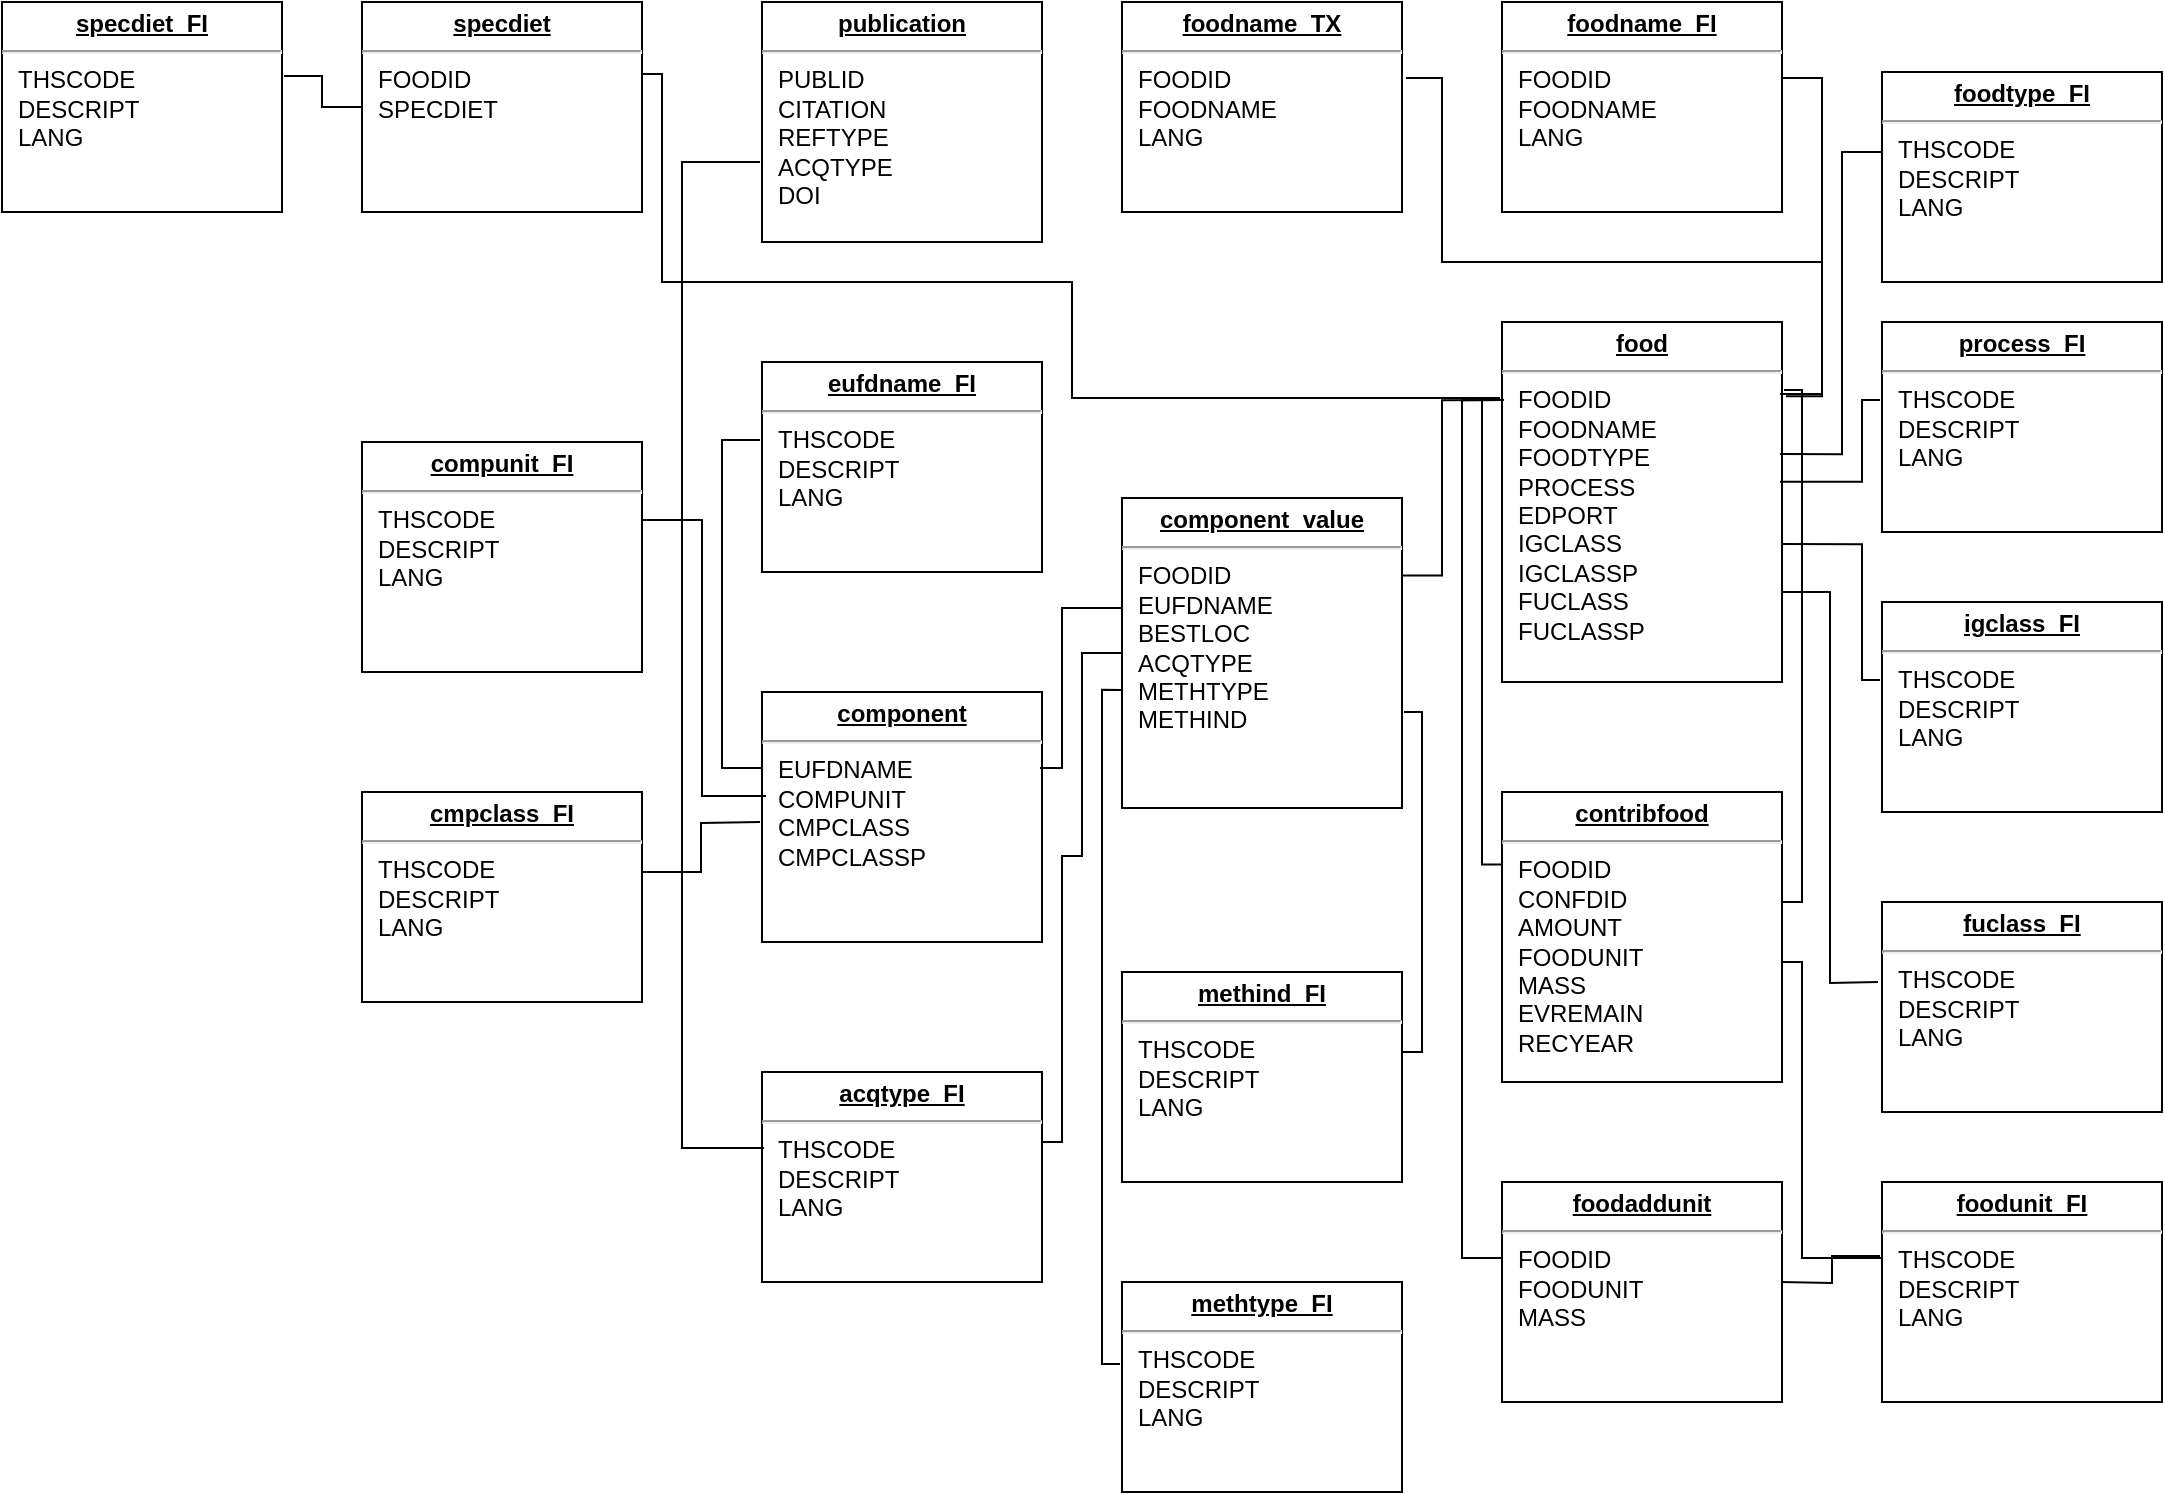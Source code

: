 <mxfile version="14.6.9" type="device"><diagram name="Page-1" id="a7904f86-f2b4-8e86-fa97-74104820619b"><mxGraphModel dx="2202" dy="586" grid="1" gridSize="10" guides="1" tooltips="1" connect="1" arrows="1" fold="1" page="1" pageScale="1" pageWidth="1100" pageHeight="850" background="none" math="0" shadow="0"><root><mxCell id="0"/><mxCell id="1" parent="0"/><mxCell id="24794b860abc3c2d-36" style="edgeStyle=orthogonalEdgeStyle;rounded=0;html=1;exitX=1;exitY=0.217;entryX=0;entryY=0.5;labelBackgroundColor=none;endArrow=none;endFill=0;endSize=8;fontFamily=Verdana;fontSize=12;align=left;entryDx=0;entryDy=0;exitDx=0;exitDy=0;exitPerimeter=0;" parent="1" source="24794b860abc3c2d-1" target="24794b860abc3c2d-18" edge="1"><mxGeometry relative="1" as="geometry"><Array as="points"><mxPoint x="180" y="670"/><mxPoint x="190" y="670"/><mxPoint x="190" y="527"/><mxPoint x="200" y="527"/><mxPoint x="200" y="426"/></Array></mxGeometry></mxCell><mxCell id="24794b860abc3c2d-1" value="&lt;p style=&quot;margin: 0px ; margin-top: 4px ; text-align: center ; text-decoration: underline&quot;&gt;&lt;b&gt;acqtype_FI&lt;/b&gt;&lt;/p&gt;&lt;hr&gt;&lt;p style=&quot;margin: 0px ; margin-left: 8px&quot;&gt;THSCODE&lt;/p&gt;&lt;p style=&quot;margin: 0px ; margin-left: 8px&quot;&gt;DESCRIPT&lt;/p&gt;&lt;p style=&quot;margin: 0px ; margin-left: 8px&quot;&gt;LANG&lt;/p&gt;" style="verticalAlign=top;align=left;overflow=fill;fontSize=12;fontFamily=Helvetica;html=1;rounded=0;shadow=0;comic=0;labelBackgroundColor=none;strokeWidth=1" parent="1" vertex="1"><mxGeometry x="40" y="635" width="140" height="105" as="geometry"/></mxCell><mxCell id="24794b860abc3c2d-39" style="edgeStyle=orthogonalEdgeStyle;rounded=0;html=1;exitX=0;exitY=0.619;entryX=-0.007;entryY=0.39;labelBackgroundColor=none;endArrow=none;endFill=0;endSize=8;fontFamily=Verdana;fontSize=12;align=left;entryDx=0;entryDy=0;entryPerimeter=0;exitDx=0;exitDy=0;exitPerimeter=0;" parent="1" source="24794b860abc3c2d-18" target="24794b860abc3c2d-17" edge="1"><mxGeometry relative="1" as="geometry"><Array as="points"><mxPoint x="210" y="444"/><mxPoint x="210" y="781"/></Array></mxGeometry></mxCell><mxCell id="24794b860abc3c2d-16" value="&lt;p style=&quot;margin: 0px ; margin-top: 4px ; text-align: center ; text-decoration: underline&quot;&gt;&lt;b&gt;component&lt;/b&gt;&lt;/p&gt;&lt;hr&gt;&lt;p style=&quot;margin: 0px ; margin-left: 8px&quot;&gt;EUFDNAME&lt;/p&gt;&lt;p style=&quot;margin: 0px ; margin-left: 8px&quot;&gt;COMPUNIT&lt;/p&gt;&lt;p style=&quot;margin: 0px ; margin-left: 8px&quot;&gt;CMPCLASS&lt;/p&gt;&lt;p style=&quot;margin: 0px ; margin-left: 8px&quot;&gt;CMPCLASSP&lt;/p&gt;" style="verticalAlign=top;align=left;overflow=fill;fontSize=12;fontFamily=Helvetica;html=1;rounded=0;shadow=0;comic=0;labelBackgroundColor=none;strokeWidth=1" parent="1" vertex="1"><mxGeometry x="40" y="445" width="140" height="125" as="geometry"/></mxCell><mxCell id="24794b860abc3c2d-17" value="&lt;p style=&quot;margin: 0px ; margin-top: 4px ; text-align: center ; text-decoration: underline&quot;&gt;&lt;b&gt;methtype_FI&lt;/b&gt;&lt;/p&gt;&lt;hr&gt;&lt;p style=&quot;margin: 0px ; margin-left: 8px&quot;&gt;THSCODE&lt;/p&gt;&lt;p style=&quot;margin: 0px ; margin-left: 8px&quot;&gt;DESCRIPT&lt;/p&gt;&lt;p style=&quot;margin: 0px ; margin-left: 8px&quot;&gt;LANG&lt;/p&gt;" style="verticalAlign=top;align=left;overflow=fill;fontSize=12;fontFamily=Helvetica;html=1;rounded=0;shadow=0;comic=0;labelBackgroundColor=none;strokeWidth=1" parent="1" vertex="1"><mxGeometry x="220" y="740" width="140" height="105" as="geometry"/></mxCell><mxCell id="24794b860abc3c2d-38" style="edgeStyle=orthogonalEdgeStyle;rounded=0;html=1;exitX=0.007;exitY=0.355;entryX=0.993;entryY=0.304;labelBackgroundColor=none;endArrow=none;endFill=0;endSize=8;fontFamily=Verdana;fontSize=12;align=left;entryDx=0;entryDy=0;exitDx=0;exitDy=0;entryPerimeter=0;exitPerimeter=0;" parent="1" source="24794b860abc3c2d-18" target="24794b860abc3c2d-16" edge="1"><mxGeometry relative="1" as="geometry"><Array as="points"><mxPoint x="190" y="403"/><mxPoint x="190" y="483"/></Array></mxGeometry></mxCell><mxCell id="dS2Uj1USdf5jQFF3KzXi-5" style="edgeStyle=orthogonalEdgeStyle;rounded=0;orthogonalLoop=1;jettySize=auto;html=1;endArrow=none;endFill=0;entryX=0.007;entryY=0.217;entryDx=0;entryDy=0;entryPerimeter=0;exitX=1;exitY=0.25;exitDx=0;exitDy=0;" edge="1" parent="1" source="24794b860abc3c2d-18" target="24794b860abc3c2d-21"><mxGeometry relative="1" as="geometry"><mxPoint x="410" y="500" as="targetPoint"/><mxPoint x="370" y="474" as="sourcePoint"/><Array as="points"><mxPoint x="380" y="387"/><mxPoint x="380" y="299"/></Array></mxGeometry></mxCell><mxCell id="dS2Uj1USdf5jQFF3KzXi-15" style="edgeStyle=orthogonalEdgeStyle;rounded=0;orthogonalLoop=1;jettySize=auto;html=1;entryX=1;entryY=0.324;entryDx=0;entryDy=0;entryPerimeter=0;endArrow=none;endFill=0;exitX=1.007;exitY=0.69;exitDx=0;exitDy=0;exitPerimeter=0;" edge="1" parent="1" source="24794b860abc3c2d-18" target="dS2Uj1USdf5jQFF3KzXi-14"><mxGeometry relative="1" as="geometry"><Array as="points"><mxPoint x="370" y="455"/><mxPoint x="370" y="625"/><mxPoint x="360" y="625"/></Array></mxGeometry></mxCell><mxCell id="24794b860abc3c2d-18" value="&lt;p style=&quot;margin: 0px ; margin-top: 4px ; text-align: center ; text-decoration: underline&quot;&gt;&lt;b&gt;component_value&lt;/b&gt;&lt;/p&gt;&lt;hr&gt;&lt;p style=&quot;margin: 0px ; margin-left: 8px&quot;&gt;FOODID&lt;/p&gt;&lt;p style=&quot;margin: 0px ; margin-left: 8px&quot;&gt;EUFDNAME&lt;/p&gt;&lt;p style=&quot;margin: 0px ; margin-left: 8px&quot;&gt;BESTLOC&lt;/p&gt;&lt;p style=&quot;margin: 0px ; margin-left: 8px&quot;&gt;ACQTYPE&lt;/p&gt;&lt;p style=&quot;margin: 0px ; margin-left: 8px&quot;&gt;METHTYPE&lt;/p&gt;&lt;p style=&quot;margin: 0px ; margin-left: 8px&quot;&gt;METHIND&lt;/p&gt;" style="verticalAlign=top;align=left;overflow=fill;fontSize=12;fontFamily=Helvetica;html=1;rounded=0;shadow=0;comic=0;labelBackgroundColor=none;strokeWidth=1" parent="1" vertex="1"><mxGeometry x="220" y="348" width="140" height="155" as="geometry"/></mxCell><mxCell id="dS2Uj1USdf5jQFF3KzXi-1" style="edgeStyle=orthogonalEdgeStyle;rounded=0;orthogonalLoop=1;jettySize=auto;html=1;exitX=0.993;exitY=0.339;exitDx=0;exitDy=0;endArrow=none;endFill=0;exitPerimeter=0;" edge="1" parent="1" source="24794b860abc3c2d-19"><mxGeometry relative="1" as="geometry"><mxPoint x="42" y="497" as="targetPoint"/><Array as="points"><mxPoint x="10" y="359"/><mxPoint x="10" y="497"/></Array></mxGeometry></mxCell><mxCell id="24794b860abc3c2d-19" value="&lt;p style=&quot;margin: 0px ; margin-top: 4px ; text-align: center ; text-decoration: underline&quot;&gt;&lt;b&gt;compunit_FI&lt;/b&gt;&lt;/p&gt;&lt;hr&gt;&lt;p style=&quot;margin: 0px ; margin-left: 8px&quot;&gt;THSCODE&lt;/p&gt;&lt;p style=&quot;margin: 0px ; margin-left: 8px&quot;&gt;DESCRIPT&lt;/p&gt;&lt;p style=&quot;margin: 0px ; margin-left: 8px&quot;&gt;LANG&lt;/p&gt;" style="verticalAlign=top;align=left;overflow=fill;fontSize=12;fontFamily=Helvetica;html=1;rounded=0;shadow=0;comic=0;labelBackgroundColor=none;strokeWidth=1" parent="1" vertex="1"><mxGeometry x="-160" y="320" width="140" height="115" as="geometry"/></mxCell><mxCell id="dS2Uj1USdf5jQFF3KzXi-16" style="edgeStyle=orthogonalEdgeStyle;rounded=0;orthogonalLoop=1;jettySize=auto;html=1;entryX=0;entryY=0.25;entryDx=0;entryDy=0;endArrow=none;endFill=0;exitX=1;exitY=0.586;exitDx=0;exitDy=0;exitPerimeter=0;" edge="1" parent="1" source="24794b860abc3c2d-20" target="24794b860abc3c2d-25"><mxGeometry relative="1" as="geometry"><Array as="points"><mxPoint x="560" y="580"/><mxPoint x="560" y="728"/></Array></mxGeometry></mxCell><mxCell id="24794b860abc3c2d-20" value="&lt;p style=&quot;margin: 0px ; margin-top: 4px ; text-align: center ; text-decoration: underline&quot;&gt;&lt;b&gt;contribfood&lt;/b&gt;&lt;/p&gt;&lt;hr&gt;&lt;p style=&quot;margin: 0px ; margin-left: 8px&quot;&gt;FOODID&lt;/p&gt;&lt;p style=&quot;margin: 0px ; margin-left: 8px&quot;&gt;CONFDID&lt;/p&gt;&lt;p style=&quot;margin: 0px ; margin-left: 8px&quot;&gt;AMOUNT&lt;/p&gt;&lt;p style=&quot;margin: 0px ; margin-left: 8px&quot;&gt;FOODUNIT&lt;/p&gt;&lt;p style=&quot;margin: 0px ; margin-left: 8px&quot;&gt;MASS&lt;/p&gt;&lt;p style=&quot;margin: 0px ; margin-left: 8px&quot;&gt;EVREMAIN&lt;/p&gt;&lt;p style=&quot;margin: 0px ; margin-left: 8px&quot;&gt;RECYEAR&lt;/p&gt;" style="verticalAlign=top;align=left;overflow=fill;fontSize=12;fontFamily=Helvetica;html=1;rounded=0;shadow=0;comic=0;labelBackgroundColor=none;strokeWidth=1" parent="1" vertex="1"><mxGeometry x="410" y="495" width="140" height="145" as="geometry"/></mxCell><mxCell id="24794b860abc3c2d-35" style="edgeStyle=orthogonalEdgeStyle;rounded=0;html=1;entryX=1;entryY=0.379;labelBackgroundColor=none;endArrow=none;endFill=0;endSize=8;fontFamily=Verdana;fontSize=12;align=left;entryDx=0;entryDy=0;entryPerimeter=0;exitX=1.007;exitY=0.189;exitDx=0;exitDy=0;exitPerimeter=0;" parent="1" source="24794b860abc3c2d-21" target="24794b860abc3c2d-20" edge="1"><mxGeometry relative="1" as="geometry"><mxPoint x="550" y="300" as="sourcePoint"/><Array as="points"><mxPoint x="560" y="294"/><mxPoint x="560" y="550"/></Array></mxGeometry></mxCell><mxCell id="24794b860abc3c2d-48" style="edgeStyle=orthogonalEdgeStyle;rounded=0;html=1;entryX=0;entryY=0.25;labelBackgroundColor=none;endArrow=none;endFill=0;endSize=8;fontFamily=Verdana;fontSize=12;align=left;entryDx=0;entryDy=0;exitX=-0.007;exitY=0.211;exitDx=0;exitDy=0;exitPerimeter=0;" parent="1" source="24794b860abc3c2d-21" target="24794b860abc3c2d-20" edge="1"><mxGeometry relative="1" as="geometry"><mxPoint x="410" y="500" as="sourcePoint"/><Array as="points"><mxPoint x="400" y="298"/><mxPoint x="400" y="531"/></Array></mxGeometry></mxCell><mxCell id="24794b860abc3c2d-21" value="&lt;p style=&quot;margin: 0px ; margin-top: 4px ; text-align: center ; text-decoration: underline&quot;&gt;&lt;b&gt;food&lt;/b&gt;&lt;/p&gt;&lt;hr&gt;&lt;p style=&quot;margin: 0px ; margin-left: 8px&quot;&gt;FOODID&lt;/p&gt;&lt;p style=&quot;margin: 0px ; margin-left: 8px&quot;&gt;FOODNAME&lt;br&gt;&lt;/p&gt;&lt;p style=&quot;margin: 0px ; margin-left: 8px&quot;&gt;FOODTYPE&lt;/p&gt;&lt;p style=&quot;margin: 0px ; margin-left: 8px&quot;&gt;PROCESS&lt;/p&gt;&lt;p style=&quot;margin: 0px ; margin-left: 8px&quot;&gt;EDPORT&lt;/p&gt;&lt;p style=&quot;margin: 0px ; margin-left: 8px&quot;&gt;IGCLASS&lt;/p&gt;&lt;p style=&quot;margin: 0px ; margin-left: 8px&quot;&gt;IGCLASSP&lt;/p&gt;&lt;p style=&quot;margin: 0px ; margin-left: 8px&quot;&gt;FUCLASS&lt;/p&gt;&lt;p style=&quot;margin: 0px ; margin-left: 8px&quot;&gt;FUCLASSP&lt;/p&gt;" style="verticalAlign=top;align=left;overflow=fill;fontSize=12;fontFamily=Helvetica;html=1;rounded=0;shadow=0;comic=0;labelBackgroundColor=none;strokeWidth=1" parent="1" vertex="1"><mxGeometry x="410" y="260" width="140" height="180" as="geometry"/></mxCell><mxCell id="24794b860abc3c2d-47" style="edgeStyle=orthogonalEdgeStyle;rounded=0;html=1;exitX=0;exitY=0.25;entryX=0.007;entryY=0.217;labelBackgroundColor=none;endArrow=none;endFill=0;endSize=8;fontFamily=Verdana;fontSize=12;align=left;entryDx=0;entryDy=0;entryPerimeter=0;" parent="1" source="24794b860abc3c2d-22" target="24794b860abc3c2d-21" edge="1"><mxGeometry relative="1" as="geometry"><Array as="points"><mxPoint x="390" y="728"/><mxPoint x="390" y="299"/></Array></mxGeometry></mxCell><mxCell id="dS2Uj1USdf5jQFF3KzXi-4" style="edgeStyle=orthogonalEdgeStyle;rounded=0;orthogonalLoop=1;jettySize=auto;html=1;entryX=-0.007;entryY=0.336;entryDx=0;entryDy=0;endArrow=none;endFill=0;entryPerimeter=0;" edge="1" parent="1" target="24794b860abc3c2d-25"><mxGeometry relative="1" as="geometry"><mxPoint x="549" y="740" as="sourcePoint"/></mxGeometry></mxCell><mxCell id="24794b860abc3c2d-22" value="&lt;p style=&quot;margin: 0px ; margin-top: 4px ; text-align: center ; text-decoration: underline&quot;&gt;&lt;b&gt;foodaddunit&lt;/b&gt;&lt;br&gt;&lt;/p&gt;&lt;hr&gt;&lt;p style=&quot;margin: 0px ; margin-left: 8px&quot;&gt;FOODID&lt;/p&gt;&lt;p style=&quot;margin: 0px ; margin-left: 8px&quot;&gt;FOODUNIT&lt;/p&gt;&lt;p style=&quot;margin: 0px ; margin-left: 8px&quot;&gt;MASS&lt;/p&gt;" style="verticalAlign=top;align=left;overflow=fill;fontSize=12;fontFamily=Helvetica;html=1;rounded=0;shadow=0;comic=0;labelBackgroundColor=none;strokeWidth=1" parent="1" vertex="1"><mxGeometry x="410" y="690" width="140" height="110" as="geometry"/></mxCell><mxCell id="dS2Uj1USdf5jQFF3KzXi-6" style="edgeStyle=orthogonalEdgeStyle;rounded=0;orthogonalLoop=1;jettySize=auto;html=1;entryX=0.993;entryY=0.367;entryDx=0;entryDy=0;entryPerimeter=0;endArrow=none;endFill=0;exitX=0;exitY=0.381;exitDx=0;exitDy=0;exitPerimeter=0;" edge="1" parent="1" source="24794b860abc3c2d-23" target="24794b860abc3c2d-21"><mxGeometry relative="1" as="geometry"><Array as="points"><mxPoint x="580" y="175"/><mxPoint x="580" y="326"/></Array></mxGeometry></mxCell><mxCell id="24794b860abc3c2d-23" value="&lt;p style=&quot;margin: 0px ; margin-top: 4px ; text-align: center ; text-decoration: underline&quot;&gt;&lt;b&gt;foodtype_FI&lt;/b&gt;&lt;/p&gt;&lt;hr&gt;&lt;p style=&quot;margin: 0px ; margin-left: 8px&quot;&gt;THSCODE&lt;/p&gt;&lt;p style=&quot;margin: 0px ; margin-left: 8px&quot;&gt;DESCRIPT&lt;/p&gt;&lt;p style=&quot;margin: 0px ; margin-left: 8px&quot;&gt;LANG&lt;/p&gt;" style="verticalAlign=top;align=left;overflow=fill;fontSize=12;fontFamily=Helvetica;html=1;rounded=0;shadow=0;comic=0;labelBackgroundColor=none;strokeWidth=1" parent="1" vertex="1"><mxGeometry x="600" y="135" width="140" height="105" as="geometry"/></mxCell><mxCell id="24794b860abc3c2d-25" value="&lt;p style=&quot;margin: 0px ; margin-top: 4px ; text-align: center ; text-decoration: underline&quot;&gt;&lt;b&gt;foodunit_FI&lt;/b&gt;&lt;/p&gt;&lt;hr&gt;&lt;p style=&quot;margin: 0px ; margin-left: 8px&quot;&gt;THSCODE&lt;/p&gt;&lt;p style=&quot;margin: 0px ; margin-left: 8px&quot;&gt;DESCRIPT&lt;/p&gt;&lt;p style=&quot;margin: 0px ; margin-left: 8px&quot;&gt;LANG&lt;/p&gt;" style="verticalAlign=top;align=left;overflow=fill;fontSize=12;fontFamily=Helvetica;html=1;rounded=0;shadow=0;comic=0;labelBackgroundColor=none;strokeWidth=1" parent="1" vertex="1"><mxGeometry x="600" y="690" width="140" height="110" as="geometry"/></mxCell><mxCell id="dS2Uj1USdf5jQFF3KzXi-3" style="edgeStyle=orthogonalEdgeStyle;rounded=0;orthogonalLoop=1;jettySize=auto;html=1;exitX=1;exitY=0.381;exitDx=0;exitDy=0;endArrow=none;endFill=0;exitPerimeter=0;" edge="1" parent="1" source="dS2Uj1USdf5jQFF3KzXi-2"><mxGeometry relative="1" as="geometry"><mxPoint x="39" y="510" as="targetPoint"/></mxGeometry></mxCell><mxCell id="dS2Uj1USdf5jQFF3KzXi-2" value="&lt;p style=&quot;margin: 0px ; margin-top: 4px ; text-align: center ; text-decoration: underline&quot;&gt;&lt;b&gt;cmpclass_FI&lt;/b&gt;&lt;/p&gt;&lt;hr&gt;&lt;p style=&quot;margin: 0px ; margin-left: 8px&quot;&gt;THSCODE&lt;/p&gt;&lt;p style=&quot;margin: 0px ; margin-left: 8px&quot;&gt;DESCRIPT&lt;/p&gt;&lt;p style=&quot;margin: 0px ; margin-left: 8px&quot;&gt;LANG&lt;/p&gt;" style="verticalAlign=top;align=left;overflow=fill;fontSize=12;fontFamily=Helvetica;html=1;rounded=0;shadow=0;comic=0;labelBackgroundColor=none;strokeWidth=1" vertex="1" parent="1"><mxGeometry x="-160" y="495" width="140" height="105" as="geometry"/></mxCell><mxCell id="dS2Uj1USdf5jQFF3KzXi-8" style="edgeStyle=orthogonalEdgeStyle;rounded=0;orthogonalLoop=1;jettySize=auto;html=1;entryX=0.993;entryY=0.444;entryDx=0;entryDy=0;entryPerimeter=0;endArrow=none;endFill=0;exitX=-0.007;exitY=0.371;exitDx=0;exitDy=0;exitPerimeter=0;" edge="1" parent="1" source="dS2Uj1USdf5jQFF3KzXi-7" target="24794b860abc3c2d-21"><mxGeometry relative="1" as="geometry"><Array as="points"><mxPoint x="590" y="299"/><mxPoint x="590" y="340"/></Array></mxGeometry></mxCell><mxCell id="dS2Uj1USdf5jQFF3KzXi-7" value="&lt;p style=&quot;margin: 0px ; margin-top: 4px ; text-align: center ; text-decoration: underline&quot;&gt;&lt;b&gt;process_FI&lt;/b&gt;&lt;/p&gt;&lt;hr&gt;&lt;p style=&quot;margin: 0px ; margin-left: 8px&quot;&gt;THSCODE&lt;/p&gt;&lt;p style=&quot;margin: 0px ; margin-left: 8px&quot;&gt;DESCRIPT&lt;/p&gt;&lt;p style=&quot;margin: 0px ; margin-left: 8px&quot;&gt;LANG&lt;/p&gt;" style="verticalAlign=top;align=left;overflow=fill;fontSize=12;fontFamily=Helvetica;html=1;rounded=0;shadow=0;comic=0;labelBackgroundColor=none;strokeWidth=1" vertex="1" parent="1"><mxGeometry x="600" y="260" width="140" height="105" as="geometry"/></mxCell><mxCell id="dS2Uj1USdf5jQFF3KzXi-11" style="edgeStyle=orthogonalEdgeStyle;rounded=0;orthogonalLoop=1;jettySize=auto;html=1;entryX=1;entryY=0.617;entryDx=0;entryDy=0;entryPerimeter=0;endArrow=none;endFill=0;exitX=-0.007;exitY=0.371;exitDx=0;exitDy=0;exitPerimeter=0;" edge="1" parent="1" source="dS2Uj1USdf5jQFF3KzXi-9" target="24794b860abc3c2d-21"><mxGeometry relative="1" as="geometry"><Array as="points"><mxPoint x="590" y="439"/><mxPoint x="590" y="371"/></Array></mxGeometry></mxCell><mxCell id="dS2Uj1USdf5jQFF3KzXi-9" value="&lt;p style=&quot;margin: 0px ; margin-top: 4px ; text-align: center ; text-decoration: underline&quot;&gt;&lt;b&gt;igclass_FI&lt;/b&gt;&lt;/p&gt;&lt;hr&gt;&lt;p style=&quot;margin: 0px ; margin-left: 8px&quot;&gt;THSCODE&lt;/p&gt;&lt;p style=&quot;margin: 0px ; margin-left: 8px&quot;&gt;DESCRIPT&lt;/p&gt;&lt;p style=&quot;margin: 0px ; margin-left: 8px&quot;&gt;LANG&lt;/p&gt;" style="verticalAlign=top;align=left;overflow=fill;fontSize=12;fontFamily=Helvetica;html=1;rounded=0;shadow=0;comic=0;labelBackgroundColor=none;strokeWidth=1" vertex="1" parent="1"><mxGeometry x="600" y="400" width="140" height="105" as="geometry"/></mxCell><mxCell id="dS2Uj1USdf5jQFF3KzXi-13" style="edgeStyle=orthogonalEdgeStyle;rounded=0;orthogonalLoop=1;jettySize=auto;html=1;entryX=1;entryY=0.75;entryDx=0;entryDy=0;endArrow=none;endFill=0;" edge="1" parent="1" target="24794b860abc3c2d-21"><mxGeometry relative="1" as="geometry"><mxPoint x="598" y="590" as="sourcePoint"/></mxGeometry></mxCell><mxCell id="dS2Uj1USdf5jQFF3KzXi-12" value="&lt;p style=&quot;margin: 0px ; margin-top: 4px ; text-align: center ; text-decoration: underline&quot;&gt;&lt;b&gt;fuclass_FI&lt;/b&gt;&lt;/p&gt;&lt;hr&gt;&lt;p style=&quot;margin: 0px ; margin-left: 8px&quot;&gt;THSCODE&lt;/p&gt;&lt;p style=&quot;margin: 0px ; margin-left: 8px&quot;&gt;DESCRIPT&lt;/p&gt;&lt;p style=&quot;margin: 0px ; margin-left: 8px&quot;&gt;LANG&lt;/p&gt;" style="verticalAlign=top;align=left;overflow=fill;fontSize=12;fontFamily=Helvetica;html=1;rounded=0;shadow=0;comic=0;labelBackgroundColor=none;strokeWidth=1" vertex="1" parent="1"><mxGeometry x="600" y="550" width="140" height="105" as="geometry"/></mxCell><mxCell id="dS2Uj1USdf5jQFF3KzXi-14" value="&lt;p style=&quot;margin: 0px ; margin-top: 4px ; text-align: center ; text-decoration: underline&quot;&gt;&lt;b&gt;methind_FI&lt;/b&gt;&lt;/p&gt;&lt;hr&gt;&lt;p style=&quot;margin: 0px ; margin-left: 8px&quot;&gt;THSCODE&lt;/p&gt;&lt;p style=&quot;margin: 0px ; margin-left: 8px&quot;&gt;DESCRIPT&lt;/p&gt;&lt;p style=&quot;margin: 0px ; margin-left: 8px&quot;&gt;LANG&lt;/p&gt;" style="verticalAlign=top;align=left;overflow=fill;fontSize=12;fontFamily=Helvetica;html=1;rounded=0;shadow=0;comic=0;labelBackgroundColor=none;strokeWidth=1" vertex="1" parent="1"><mxGeometry x="220" y="585" width="140" height="105" as="geometry"/></mxCell><mxCell id="dS2Uj1USdf5jQFF3KzXi-18" style="edgeStyle=orthogonalEdgeStyle;rounded=0;orthogonalLoop=1;jettySize=auto;html=1;endArrow=none;endFill=0;exitX=1;exitY=0.362;exitDx=0;exitDy=0;exitPerimeter=0;entryX=1.014;entryY=0.206;entryDx=0;entryDy=0;entryPerimeter=0;" edge="1" parent="1" source="dS2Uj1USdf5jQFF3KzXi-17" target="24794b860abc3c2d-21"><mxGeometry relative="1" as="geometry"><mxPoint x="551" y="298" as="targetPoint"/><Array as="points"><mxPoint x="570" y="138"/><mxPoint x="570" y="297"/></Array></mxGeometry></mxCell><mxCell id="dS2Uj1USdf5jQFF3KzXi-17" value="&lt;p style=&quot;margin: 0px ; margin-top: 4px ; text-align: center ; text-decoration: underline&quot;&gt;&lt;b&gt;foodname_FI&lt;/b&gt;&lt;/p&gt;&lt;hr&gt;&lt;p style=&quot;margin: 0px ; margin-left: 8px&quot;&gt;FOODID&lt;br&gt;&lt;/p&gt;&lt;p style=&quot;margin: 0px ; margin-left: 8px&quot;&gt;FOODNAME&lt;br&gt;&lt;/p&gt;&lt;p style=&quot;margin: 0px ; margin-left: 8px&quot;&gt;LANG&lt;/p&gt;" style="verticalAlign=top;align=left;overflow=fill;fontSize=12;fontFamily=Helvetica;html=1;rounded=0;shadow=0;comic=0;labelBackgroundColor=none;strokeWidth=1" vertex="1" parent="1"><mxGeometry x="410" y="100" width="140" height="105" as="geometry"/></mxCell><mxCell id="dS2Uj1USdf5jQFF3KzXi-20" style="edgeStyle=orthogonalEdgeStyle;rounded=0;orthogonalLoop=1;jettySize=auto;html=1;entryX=0;entryY=0.304;entryDx=0;entryDy=0;entryPerimeter=0;endArrow=none;endFill=0;exitX=-0.007;exitY=0.371;exitDx=0;exitDy=0;exitPerimeter=0;" edge="1" parent="1" source="dS2Uj1USdf5jQFF3KzXi-19" target="24794b860abc3c2d-16"><mxGeometry relative="1" as="geometry"/></mxCell><mxCell id="dS2Uj1USdf5jQFF3KzXi-19" value="&lt;p style=&quot;margin: 0px ; margin-top: 4px ; text-align: center ; text-decoration: underline&quot;&gt;&lt;b&gt;eufdname_FI&lt;/b&gt;&lt;/p&gt;&lt;hr&gt;&lt;p style=&quot;margin: 0px ; margin-left: 8px&quot;&gt;THSCODE&lt;/p&gt;&lt;p style=&quot;margin: 0px ; margin-left: 8px&quot;&gt;DESCRIPT&lt;/p&gt;&lt;p style=&quot;margin: 0px ; margin-left: 8px&quot;&gt;LANG&lt;/p&gt;" style="verticalAlign=top;align=left;overflow=fill;fontSize=12;fontFamily=Helvetica;html=1;rounded=0;shadow=0;comic=0;labelBackgroundColor=none;strokeWidth=1" vertex="1" parent="1"><mxGeometry x="40" y="280" width="140" height="105" as="geometry"/></mxCell><mxCell id="dS2Uj1USdf5jQFF3KzXi-22" style="edgeStyle=orthogonalEdgeStyle;rounded=0;orthogonalLoop=1;jettySize=auto;html=1;endArrow=none;endFill=0;exitX=1.014;exitY=0.362;exitDx=0;exitDy=0;exitPerimeter=0;entryX=0.993;entryY=0.2;entryDx=0;entryDy=0;entryPerimeter=0;" edge="1" parent="1" source="dS2Uj1USdf5jQFF3KzXi-21" target="24794b860abc3c2d-21"><mxGeometry relative="1" as="geometry"><mxPoint x="550" y="310" as="targetPoint"/><Array as="points"><mxPoint x="380" y="138"/><mxPoint x="380" y="230"/><mxPoint x="570" y="230"/><mxPoint x="570" y="296"/></Array></mxGeometry></mxCell><mxCell id="dS2Uj1USdf5jQFF3KzXi-21" value="&lt;p style=&quot;margin: 0px ; margin-top: 4px ; text-align: center ; text-decoration: underline&quot;&gt;&lt;b&gt;foodname_TX&lt;/b&gt;&lt;/p&gt;&lt;hr&gt;&lt;p style=&quot;margin: 0px ; margin-left: 8px&quot;&gt;FOODID&lt;br&gt;&lt;/p&gt;&lt;p style=&quot;margin: 0px ; margin-left: 8px&quot;&gt;FOODNAME&lt;br&gt;&lt;/p&gt;&lt;p style=&quot;margin: 0px ; margin-left: 8px&quot;&gt;LANG&lt;/p&gt;" style="verticalAlign=top;align=left;overflow=fill;fontSize=12;fontFamily=Helvetica;html=1;rounded=0;shadow=0;comic=0;labelBackgroundColor=none;strokeWidth=1" vertex="1" parent="1"><mxGeometry x="220" y="100" width="140" height="105" as="geometry"/></mxCell><mxCell id="dS2Uj1USdf5jQFF3KzXi-28" style="edgeStyle=orthogonalEdgeStyle;rounded=0;orthogonalLoop=1;jettySize=auto;html=1;entryX=0.007;entryY=0.362;entryDx=0;entryDy=0;entryPerimeter=0;endArrow=none;endFill=0;exitX=-0.007;exitY=0.667;exitDx=0;exitDy=0;exitPerimeter=0;" edge="1" parent="1" source="dS2Uj1USdf5jQFF3KzXi-23" target="24794b860abc3c2d-1"><mxGeometry relative="1" as="geometry"><Array as="points"><mxPoint y="180"/><mxPoint y="673"/></Array></mxGeometry></mxCell><mxCell id="dS2Uj1USdf5jQFF3KzXi-23" value="&lt;p style=&quot;margin: 0px ; margin-top: 4px ; text-align: center ; text-decoration: underline&quot;&gt;&lt;b&gt;publication&lt;/b&gt;&lt;/p&gt;&lt;hr&gt;&lt;p style=&quot;margin: 0px ; margin-left: 8px&quot;&gt;PUBLID&lt;br&gt;&lt;/p&gt;&lt;p style=&quot;margin: 0px ; margin-left: 8px&quot;&gt;CITATION&lt;/p&gt;&lt;p style=&quot;margin: 0px ; margin-left: 8px&quot;&gt;REFTYPE&lt;/p&gt;&lt;p style=&quot;margin: 0px ; margin-left: 8px&quot;&gt;ACQTYPE&lt;/p&gt;&lt;p style=&quot;margin: 0px ; margin-left: 8px&quot;&gt;DOI&lt;/p&gt;" style="verticalAlign=top;align=left;overflow=fill;fontSize=12;fontFamily=Helvetica;html=1;rounded=0;shadow=0;comic=0;labelBackgroundColor=none;strokeWidth=1" vertex="1" parent="1"><mxGeometry x="40" y="100" width="140" height="120" as="geometry"/></mxCell><mxCell id="dS2Uj1USdf5jQFF3KzXi-24" value="&lt;p style=&quot;margin: 0px ; margin-top: 4px ; text-align: center ; text-decoration: underline&quot;&gt;&lt;b&gt;specdiet_FI&lt;/b&gt;&lt;/p&gt;&lt;hr&gt;&lt;p style=&quot;margin: 0px ; margin-left: 8px&quot;&gt;THSCODE&lt;/p&gt;&lt;p style=&quot;margin: 0px ; margin-left: 8px&quot;&gt;DESCRIPT&lt;/p&gt;&lt;p style=&quot;margin: 0px ; margin-left: 8px&quot;&gt;LANG&lt;/p&gt;" style="verticalAlign=top;align=left;overflow=fill;fontSize=12;fontFamily=Helvetica;html=1;rounded=0;shadow=0;comic=0;labelBackgroundColor=none;strokeWidth=1" vertex="1" parent="1"><mxGeometry x="-340" y="100" width="140" height="105" as="geometry"/></mxCell><mxCell id="dS2Uj1USdf5jQFF3KzXi-26" style="edgeStyle=orthogonalEdgeStyle;rounded=0;orthogonalLoop=1;jettySize=auto;html=1;entryX=-0.007;entryY=0.211;entryDx=0;entryDy=0;entryPerimeter=0;endArrow=none;endFill=0;exitX=1;exitY=0.343;exitDx=0;exitDy=0;exitPerimeter=0;" edge="1" parent="1" source="dS2Uj1USdf5jQFF3KzXi-25" target="24794b860abc3c2d-21"><mxGeometry relative="1" as="geometry"><Array as="points"><mxPoint x="-10" y="136"/><mxPoint x="-10" y="240"/><mxPoint x="195" y="240"/><mxPoint x="195" y="298"/></Array></mxGeometry></mxCell><mxCell id="dS2Uj1USdf5jQFF3KzXi-27" style="edgeStyle=orthogonalEdgeStyle;rounded=0;orthogonalLoop=1;jettySize=auto;html=1;exitX=0;exitY=0.5;exitDx=0;exitDy=0;entryX=1.007;entryY=0.352;entryDx=0;entryDy=0;entryPerimeter=0;endArrow=none;endFill=0;" edge="1" parent="1" source="dS2Uj1USdf5jQFF3KzXi-25" target="dS2Uj1USdf5jQFF3KzXi-24"><mxGeometry relative="1" as="geometry"/></mxCell><mxCell id="dS2Uj1USdf5jQFF3KzXi-25" value="&lt;p style=&quot;margin: 0px ; margin-top: 4px ; text-align: center ; text-decoration: underline&quot;&gt;&lt;b&gt;specdiet&lt;/b&gt;&lt;/p&gt;&lt;hr&gt;&lt;p style=&quot;margin: 0px ; margin-left: 8px&quot;&gt;FOODID&lt;/p&gt;&lt;p style=&quot;margin: 0px ; margin-left: 8px&quot;&gt;SPECDIET&lt;/p&gt;" style="verticalAlign=top;align=left;overflow=fill;fontSize=12;fontFamily=Helvetica;html=1;rounded=0;shadow=0;comic=0;labelBackgroundColor=none;strokeWidth=1" vertex="1" parent="1"><mxGeometry x="-160" y="100" width="140" height="105" as="geometry"/></mxCell></root></mxGraphModel></diagram></mxfile>